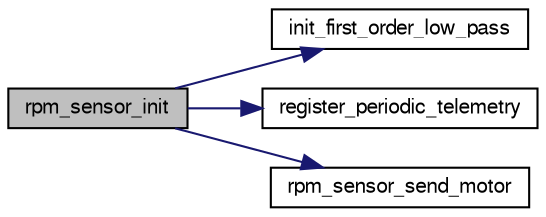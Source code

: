 digraph "rpm_sensor_init"
{
  edge [fontname="FreeSans",fontsize="10",labelfontname="FreeSans",labelfontsize="10"];
  node [fontname="FreeSans",fontsize="10",shape=record];
  rankdir="LR";
  Node1 [label="rpm_sensor_init",height=0.2,width=0.4,color="black", fillcolor="grey75", style="filled", fontcolor="black"];
  Node1 -> Node2 [color="midnightblue",fontsize="10",style="solid",fontname="FreeSans"];
  Node2 [label="init_first_order_low_pass",height=0.2,width=0.4,color="black", fillcolor="white", style="filled",URL="$low__pass__filter_8h.html#aa83e19c99f2ac6261e3e0e21fc246d1c",tooltip="Init first order low pass filter. "];
  Node1 -> Node3 [color="midnightblue",fontsize="10",style="solid",fontname="FreeSans"];
  Node3 [label="register_periodic_telemetry",height=0.2,width=0.4,color="black", fillcolor="white", style="filled",URL="$telemetry_8c.html#a8b8cf43739f06c54d16370c141b541a0",tooltip="Register a telemetry callback function. "];
  Node1 -> Node4 [color="midnightblue",fontsize="10",style="solid",fontname="FreeSans"];
  Node4 [label="rpm_sensor_send_motor",height=0.2,width=0.4,color="black", fillcolor="white", style="filled",URL="$rpm__sensor_8c.html#a4e54bc48209e92a5e6743f0fec50fb1c"];
}
